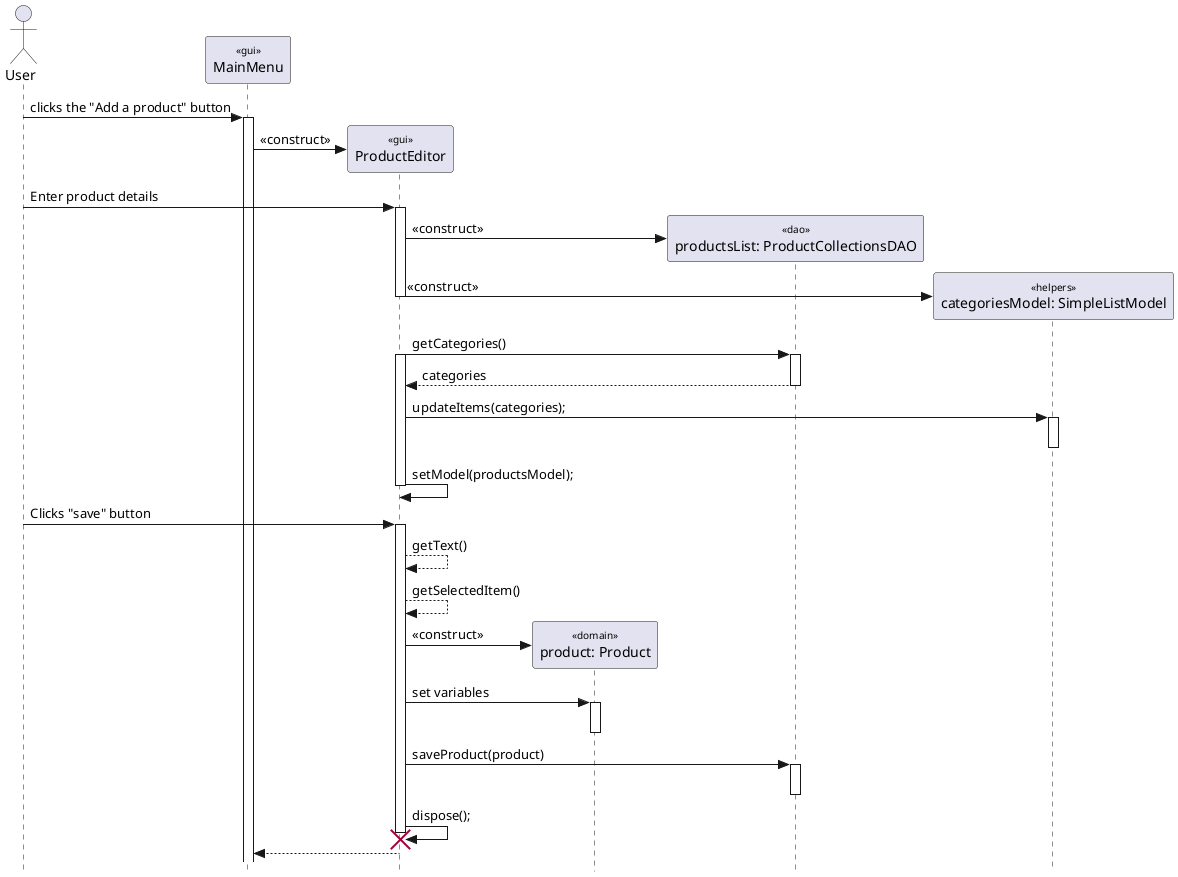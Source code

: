 @startuml
skinparam {
  Style StrictUML
  SequenceStereotype {
    Font {
      Size 10
      Style plain
    }
  }
}
actor "User" as user
participant "MainMenu" as menu <<gui>>
participant "ProductEditor" as productEditor <<gui>>
participant "product: Product" as product <<domain>>
participant "productsList: ProductCollectionsDAO" as ProductCollectionsDAO <<dao>>
participant "categoriesModel: SimpleListModel" as SimpleListModel <<helpers>>


'create the product editor menu
' user clicks the view a product button
user -> menu++ : clicks the "Add a product" button
create productEditor
menu -> productEditor : <<construct>>

user -> productEditor++ : Enter product details
create ProductCollectionsDAO
productEditor -> ProductCollectionsDAO : <<construct>>
create SimpleListModel
productEditor -> SimpleListModel : <<construct>>
productEditor--

productEditor -> ProductCollectionsDAO++ :getCategories()
productEditor++
ProductCollectionsDAO --> productEditor :categories
ProductCollectionsDAO--
productEditor -> SimpleListModel++:updateItems(categories);
SimpleListModel--
productEditor -> productEditor :setModel(productsModel);
productEditor--

user -> productEditor++ : Clicks "save" button
productEditor --> productEditor: getText()
productEditor --> productEditor: getSelectedItem()
create product
productEditor -> product: <<construct>>
'user enter variables
productEditor -> product++ :set variables 
product--

productEditor -> ProductCollectionsDAO++ : saveProduct(product)
ProductCollectionsDAO--
productEditor -> productEditor :dispose();
destroy productEditor 
productEditor --> menu

@enduml
